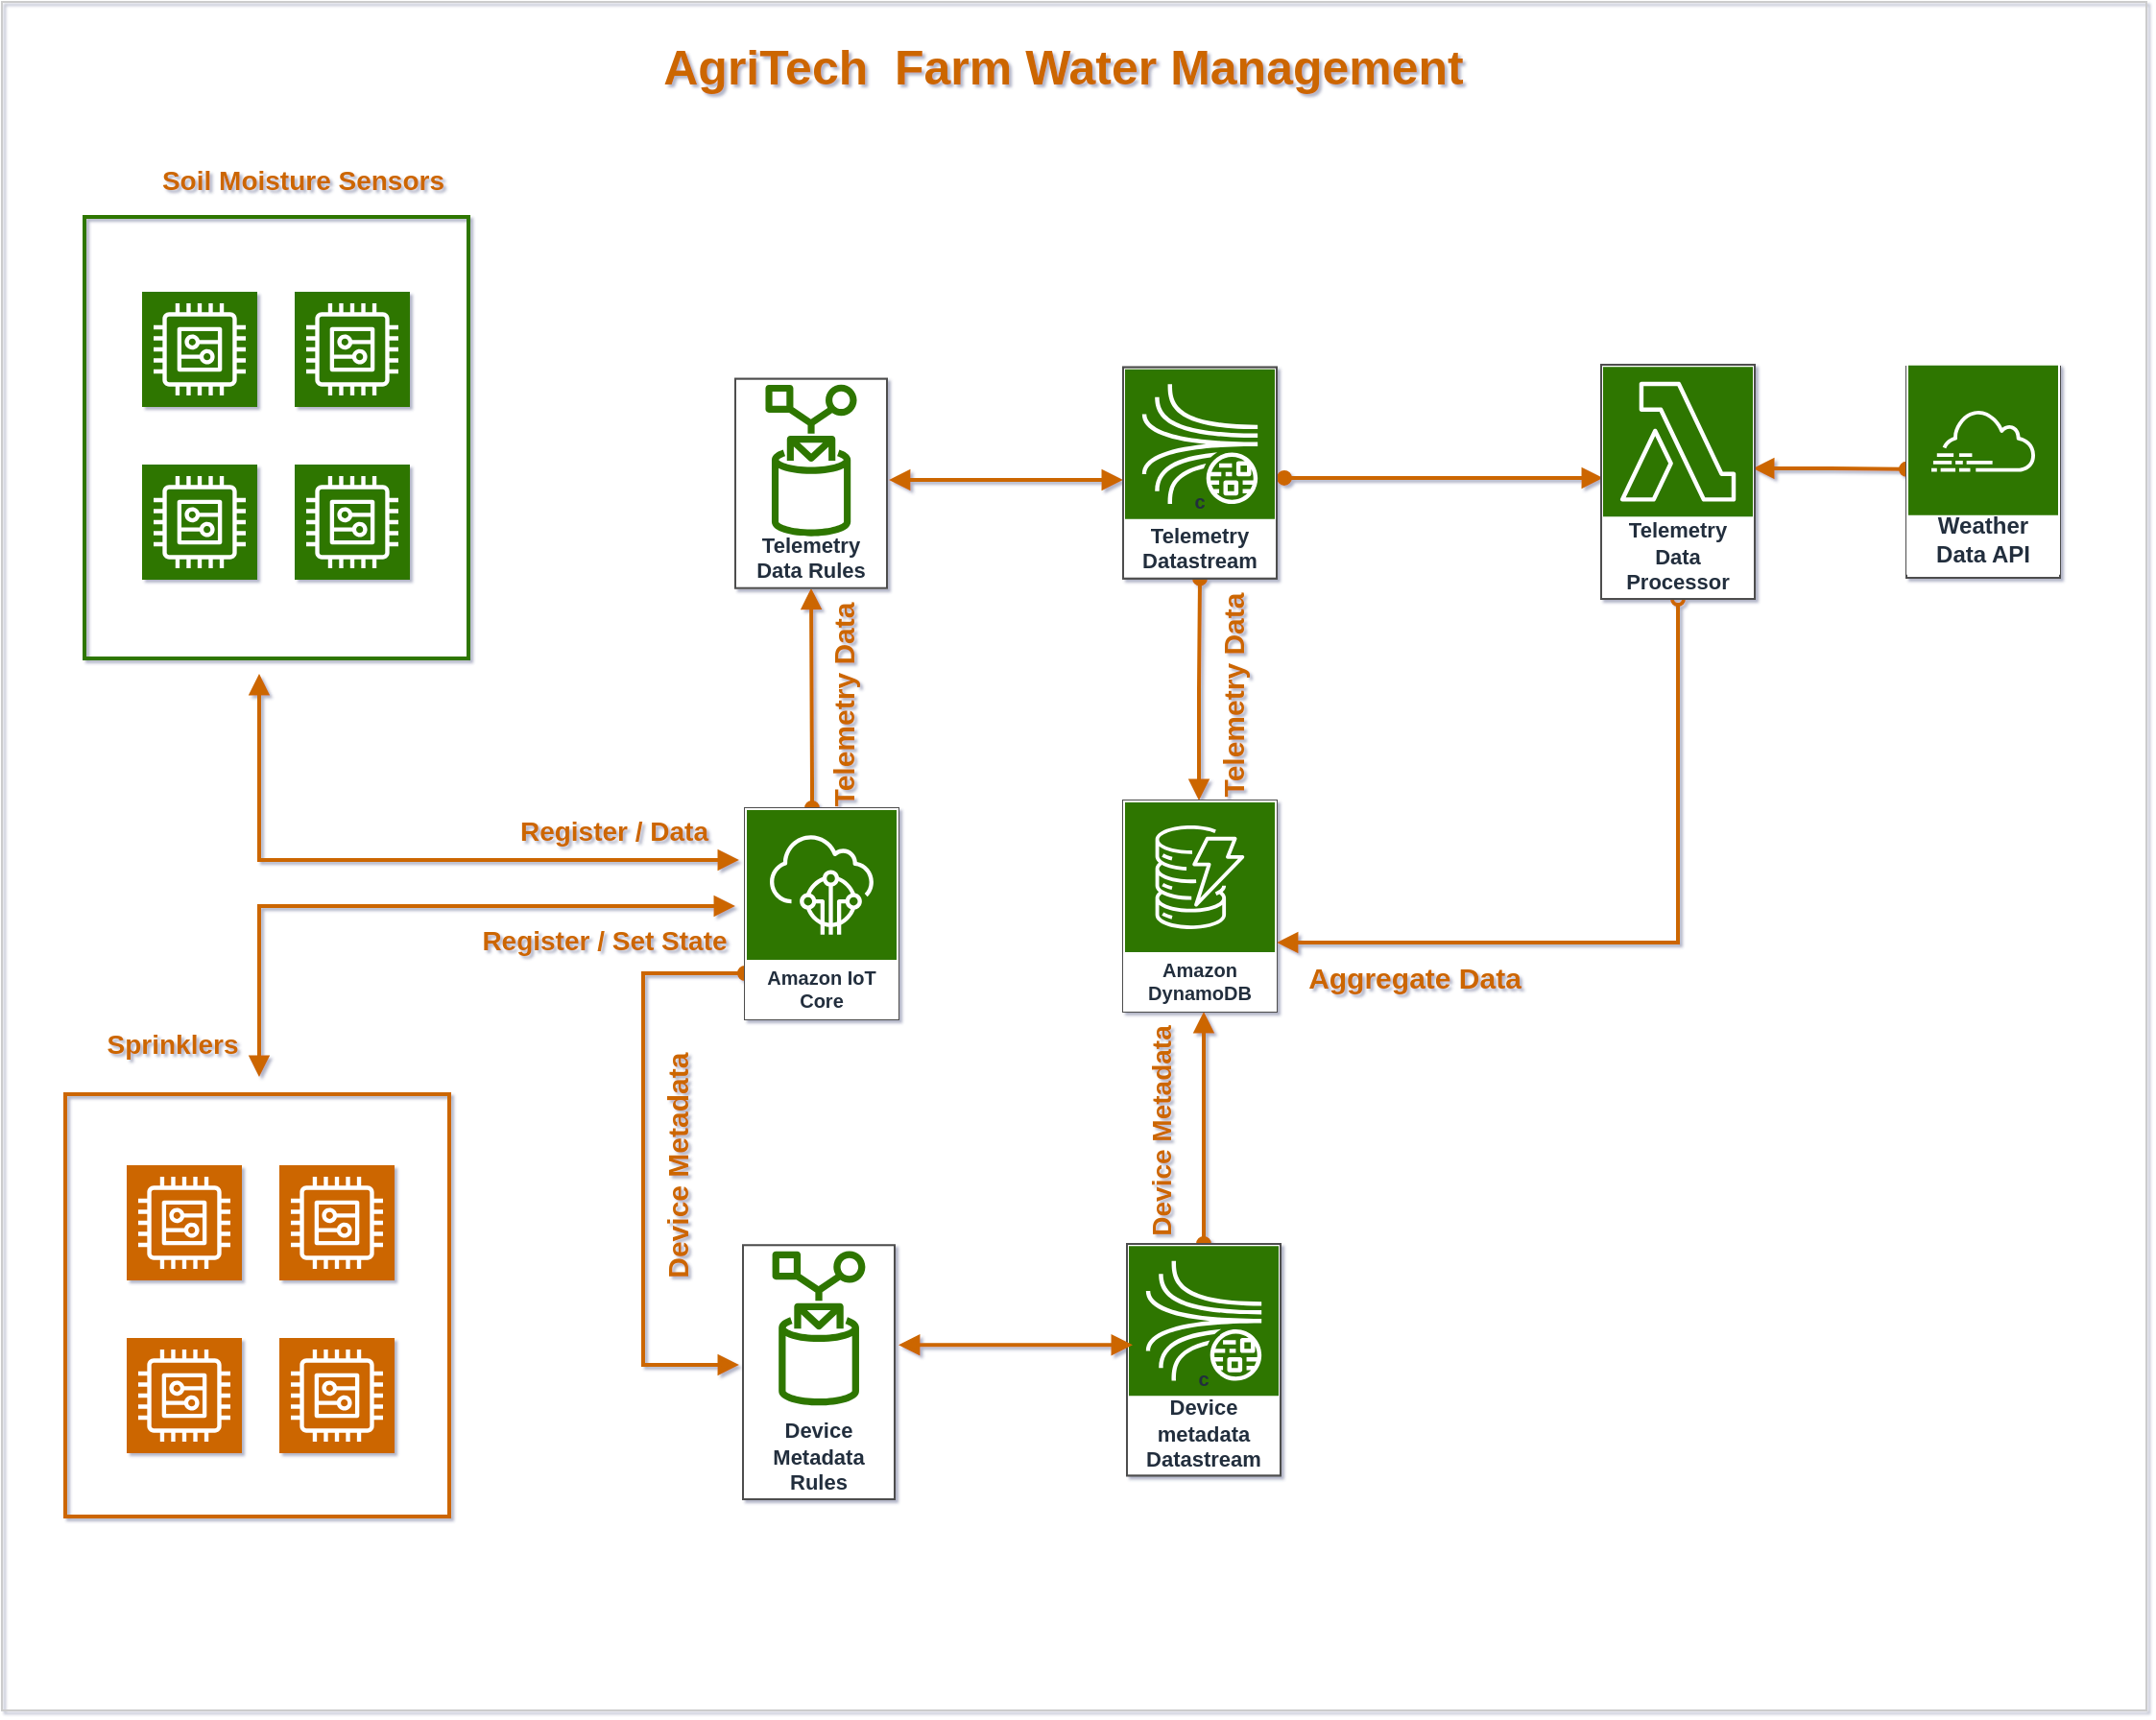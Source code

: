 <mxfile>
    <diagram id="lr-IItDiQEG14OA11sK_" name="Page-1">
        <mxGraphModel dx="1712" dy="1230" grid="1" gridSize="10" guides="1" tooltips="1" connect="1" arrows="1" fold="1" page="0" pageScale="1" pageWidth="1100" pageHeight="1700" background="none" math="0" shadow="1">
            <root>
                <mxCell id="0"/>
                <mxCell id="31" value="Untitled Layer" parent="0" visible="0"/>
                <mxCell id="33" value="" style="points=[[0,0,0],[0.25,0,0],[0.5,0,0],[0.75,0,0],[1,0,0],[0,1,0],[0.25,1,0],[0.5,1,0],[0.75,1,0],[1,1,0],[0,0.25,0],[0,0.5,0],[0,0.75,0],[1,0.25,0],[1,0.5,0],[1,0.75,0]];outlineConnect=0;fontColor=#232F3E;gradientColor=#945DF2;gradientDirection=north;fillColor=#5A30B5;strokeColor=#ffffff;dashed=0;verticalLabelPosition=bottom;verticalAlign=top;align=center;html=1;fontSize=12;fontStyle=0;aspect=fixed;shape=mxgraph.aws4.resourceIcon;resIcon=mxgraph.aws4.kinesis_data_streams;rounded=0;" parent="31" vertex="1">
                    <mxGeometry x="1010" y="450" width="78" height="78" as="geometry"/>
                </mxCell>
                <mxCell id="43" value="" style="outlineConnect=0;fontColor=#232F3E;gradientColor=none;fillColor=#3F8624;strokeColor=none;dashed=0;verticalLabelPosition=bottom;verticalAlign=top;align=center;html=1;fontSize=12;fontStyle=0;aspect=fixed;pointerEvents=1;shape=mxgraph.aws4.lambda_function;rounded=0;" parent="31" vertex="1">
                    <mxGeometry x="900" y="612" width="78" height="78" as="geometry"/>
                </mxCell>
                <mxCell id="53" value="Amazon DynamoDB" style="outlineConnect=0;fontColor=#232F3E;gradientColor=none;strokeColor=#ffffff;fillColor=#232F3E;dashed=0;verticalLabelPosition=middle;verticalAlign=bottom;align=center;html=1;whiteSpace=wrap;fontSize=10;fontStyle=1;spacing=3;shape=mxgraph.aws4.productIcon;prIcon=mxgraph.aws4.dynamodb;rounded=0;" parent="31" vertex="1">
                    <mxGeometry x="1120" y="580" width="80" height="110" as="geometry"/>
                </mxCell>
                <mxCell id="62" value="" style="points=[[0,0,0],[0.25,0,0],[0.5,0,0],[0.75,0,0],[1,0,0],[0,1,0],[0.25,1,0],[0.5,1,0],[0.75,1,0],[1,1,0],[0,0.25,0],[0,0.5,0],[0,0.75,0],[1,0.25,0],[1,0.5,0],[1,0.75,0]];outlineConnect=0;fontColor=#232F3E;gradientColor=#4D72F3;gradientDirection=north;fillColor=#3334B9;strokeColor=#ffffff;dashed=0;verticalLabelPosition=bottom;verticalAlign=top;align=center;html=1;fontSize=12;fontStyle=0;aspect=fixed;shape=mxgraph.aws4.resourceIcon;resIcon=mxgraph.aws4.dynamodb;rounded=0;" parent="31" vertex="1">
                    <mxGeometry x="1130" y="460" width="78" height="78" as="geometry"/>
                </mxCell>
                <mxCell id="64" value="" style="points=[[0,0,0],[0.25,0,0],[0.5,0,0],[0.75,0,0],[1,0,0],[0,1,0],[0.25,1,0],[0.5,1,0],[0.75,1,0],[1,1,0],[0,0.25,0],[0,0.5,0],[0,0.75,0],[1,0.25,0],[1,0.5,0],[1,0.75,0]];outlineConnect=0;fontColor=#232F3E;gradientColor=#F78E04;gradientDirection=north;fillColor=#D05C17;strokeColor=#ffffff;dashed=0;verticalLabelPosition=bottom;verticalAlign=top;align=center;html=1;fontSize=12;fontStyle=0;aspect=fixed;shape=mxgraph.aws4.resourceIcon;resIcon=mxgraph.aws4.lambda;rounded=0;" parent="31" vertex="1">
                    <mxGeometry x="910" y="480" width="78" height="78" as="geometry"/>
                </mxCell>
                <mxCell id="65" value="" style="points=[[0,0,0],[0.25,0,0],[0.5,0,0],[0.75,0,0],[1,0,0],[0,1,0],[0.25,1,0],[0.5,1,0],[0.75,1,0],[1,1,0],[0,0.25,0],[0,0.5,0],[0,0.75,0],[1,0.25,0],[1,0.5,0],[1,0.75,0]];outlineConnect=0;fontColor=#232F3E;gradientColor=#60A337;gradientDirection=north;fillColor=#277116;strokeColor=#ffffff;dashed=0;verticalLabelPosition=bottom;verticalAlign=top;align=center;html=1;fontSize=12;fontStyle=0;aspect=fixed;shape=mxgraph.aws4.resourceIcon;resIcon=mxgraph.aws4.iot_core;rounded=0;" parent="31" vertex="1">
                    <mxGeometry x="700" y="469.5" width="78" height="78" as="geometry"/>
                </mxCell>
                <mxCell id="66" value="Amazon IoT Core" style="outlineConnect=0;fontColor=#232F3E;gradientColor=none;strokeColor=#ffffff;fillColor=#232F3E;dashed=0;verticalLabelPosition=middle;verticalAlign=bottom;align=center;html=1;whiteSpace=wrap;fontSize=10;fontStyle=1;spacing=3;shape=mxgraph.aws4.productIcon;prIcon=mxgraph.aws4.iot_core;rounded=0;" parent="31" vertex="1">
                    <mxGeometry x="1020" y="580" width="80" height="110" as="geometry"/>
                </mxCell>
                <mxCell id="68" value="" style="outlineConnect=0;dashed=0;verticalLabelPosition=bottom;verticalAlign=top;align=center;html=1;shape=mxgraph.aws3.mqtt_protocol;fillColor=#5294CF;gradientColor=none;rounded=0;" parent="31" vertex="1">
                    <mxGeometry x="806.5" y="486" width="63" height="66" as="geometry"/>
                </mxCell>
                <mxCell id="69" value="" style="outlineConnect=0;dashed=0;verticalLabelPosition=bottom;verticalAlign=top;align=center;html=1;shape=mxgraph.aws3.generic;fillColor=#5294CF;gradientColor=none;rounded=0;" parent="31" vertex="1">
                    <mxGeometry x="599.5" y="468" width="79.5" height="79.5" as="geometry"/>
                </mxCell>
                <mxCell id="70" value="" style="outlineConnect=0;dashed=0;verticalLabelPosition=bottom;verticalAlign=top;align=center;html=1;shape=mxgraph.aws3.topic;fillColor=#5294CF;gradientColor=none;rounded=0;" parent="31" vertex="1">
                    <mxGeometry x="826" y="618" width="49.5" height="66" as="geometry"/>
                </mxCell>
                <mxCell id="71" value="" style="outlineConnect=0;dashed=0;verticalLabelPosition=bottom;verticalAlign=top;align=center;html=1;shape=mxgraph.aws3.monitoring;fillColor=#759C3E;gradientColor=none;rounded=0;" parent="31" vertex="1">
                    <mxGeometry x="599.5" y="601.25" width="81" height="67.5" as="geometry"/>
                </mxCell>
                <mxCell id="82" value="Generic" style="outlineConnect=0;fontColor=#232F3E;gradientColor=none;strokeColor=#232F3E;fillColor=#ffffff;dashed=0;verticalLabelPosition=bottom;verticalAlign=top;align=center;html=1;fontSize=12;fontStyle=0;aspect=fixed;shape=mxgraph.aws4.resourceIcon;resIcon=mxgraph.aws4.generic;rounded=0;" parent="31" vertex="1">
                    <mxGeometry x="709" y="618" width="60" height="60" as="geometry"/>
                </mxCell>
                <mxCell id="280" value="" style="edgeStyle=orthogonalEdgeStyle;html=1;endArrow=block;elbow=vertical;startArrow=block;startFill=1;endFill=1;strokeColor=#CC6600;rounded=0;strokeWidth=2;" parent="31" edge="1">
                    <mxGeometry width="100" relative="1" as="geometry">
                        <mxPoint x="150" y="-140" as="sourcePoint"/>
                        <mxPoint x="340" y="-111" as="targetPoint"/>
                        <Array as="points">
                            <mxPoint x="150" y="-111"/>
                        </Array>
                    </mxGeometry>
                </mxCell>
                <mxCell id="281" value="Text" style="edgeLabel;html=1;align=center;verticalAlign=middle;resizable=0;points=[];fontColor=none;noLabel=1;rounded=0;" parent="280" vertex="1" connectable="0">
                    <mxGeometry x="0.257" y="-3" relative="1" as="geometry">
                        <mxPoint as="offset"/>
                    </mxGeometry>
                </mxCell>
                <mxCell id="282" value="" style="edgeStyle=orthogonalEdgeStyle;html=1;endArrow=block;elbow=vertical;startArrow=block;startFill=1;endFill=1;strokeColor=#CC6600;rounded=0;fontColor=#009900;entryX=1;entryY=0.5;entryDx=0;entryDy=0;entryPerimeter=0;exitX=1.014;exitY=0.56;exitDx=0;exitDy=0;exitPerimeter=0;strokeWidth=2;" parent="31" edge="1">
                    <mxGeometry width="100" relative="1" as="geometry">
                        <mxPoint x="417.98" y="-311.021" as="sourcePoint"/>
                        <mxPoint x="540" y="-311" as="targetPoint"/>
                    </mxGeometry>
                </mxCell>
                <mxCell id="283" value="" style="edgeStyle=orthogonalEdgeStyle;html=1;endArrow=block;elbow=vertical;startArrow=oval;startFill=1;endFill=1;strokeColor=#CC6600;rounded=0;fontColor=#009900;entryX=0.457;entryY=1.016;entryDx=0;entryDy=0;entryPerimeter=0;exitX=0.5;exitY=0;exitDx=0;exitDy=0;exitPerimeter=0;strokeWidth=2;" parent="31" edge="1">
                    <mxGeometry width="100" relative="1" as="geometry">
                        <mxPoint x="379" y="-142" as="sourcePoint"/>
                        <mxPoint x="378.99" y="-257.98" as="targetPoint"/>
                    </mxGeometry>
                </mxCell>
                <object label="Amazon DynamoDB" id="284">
                    <mxCell style="outlineConnect=0;fontColor=#232F3E;gradientColor=none;strokeColor=#ffffff;fillColor=#2D7600;dashed=0;verticalLabelPosition=middle;verticalAlign=bottom;align=center;html=1;whiteSpace=wrap;fontSize=10;fontStyle=1;spacing=3;shape=mxgraph.aws4.productIcon;prIcon=mxgraph.aws4.dynamodb;rounded=0;" parent="31" vertex="1">
                        <mxGeometry x="540" y="-145" width="80" height="110" as="geometry"/>
                    </mxCell>
                </object>
                <mxCell id="285" value="Amazon IoT Core" style="sketch=0;outlineConnect=0;fontColor=#232F3E;gradientColor=none;strokeColor=#ffffff;fillColor=#2D7600;dashed=0;verticalLabelPosition=middle;verticalAlign=bottom;align=center;html=1;whiteSpace=wrap;fontSize=10;fontStyle=1;spacing=3;shape=mxgraph.aws4.productIcon;prIcon=mxgraph.aws4.iot_core;" parent="31" vertex="1">
                    <mxGeometry x="343" y="-141" width="80" height="110" as="geometry"/>
                </mxCell>
                <mxCell id="286" value="" style="group;strokeColor=#2D7600;fillColor=default;" parent="31" vertex="1" connectable="0">
                    <mxGeometry x="340" y="-370" width="80" height="110" as="geometry"/>
                </mxCell>
                <mxCell id="287" value="Rules" style="whiteSpace=wrap;html=1;labelBackgroundColor=none;labelBorderColor=none;fontSize=11;fontColor=#232F3E;strokeColor=#FFFFFF;fillColor=#FFFFFF;fontStyle=1;verticalAlign=bottom;" parent="286" vertex="1">
                    <mxGeometry width="80" height="110" as="geometry"/>
                </mxCell>
                <mxCell id="288" value="" style="sketch=0;outlineConnect=0;fontColor=#232F3E;gradientColor=none;fillColor=#2D7600;strokeColor=#FFFFFF;dashed=0;verticalLabelPosition=bottom;verticalAlign=bottom;align=center;html=1;fontSize=12;fontStyle=1;pointerEvents=1;shape=mxgraph.aws4.rule;shadow=0;labelBackgroundColor=default;" parent="286" vertex="1">
                    <mxGeometry y="1" width="80" height="80" as="geometry"/>
                </mxCell>
                <mxCell id="289" value="" style="edgeStyle=orthogonalEdgeStyle;html=1;endArrow=oval;elbow=vertical;startArrow=block;startFill=1;endFill=1;strokeColor=#CC6600;rounded=0;fontColor=#009900;entryX=0.457;entryY=1.016;entryDx=0;entryDy=0;entryPerimeter=0;strokeWidth=2;exitX=0.494;exitY=0;exitDx=0;exitDy=0;exitPerimeter=0;" parent="31" source="284" edge="1">
                    <mxGeometry width="100" relative="1" as="geometry">
                        <mxPoint x="580" y="-160" as="sourcePoint"/>
                        <mxPoint x="579.5" y="-260.0" as="targetPoint"/>
                        <Array as="points"/>
                    </mxGeometry>
                </mxCell>
                <mxCell id="290" value="" style="group" parent="31" vertex="1" connectable="0">
                    <mxGeometry x="540" y="-368.65" width="80" height="110" as="geometry"/>
                </mxCell>
                <mxCell id="291" value="Kinesis" style="whiteSpace=wrap;html=1;labelBackgroundColor=none;labelBorderColor=none;fontSize=11;fontColor=#232F3E;strokeColor=#FFFFFF;fillColor=#FFFFFF;fontStyle=1;verticalAlign=bottom;" parent="290" vertex="1">
                    <mxGeometry width="80" height="110" as="geometry"/>
                </mxCell>
                <mxCell id="292" value="c" style="points=[[0,0,0],[0.25,0,0],[0.5,0,0],[0.75,0,0],[1,0,0],[0,1,0],[0.25,1,0],[0.5,1,0],[0.75,1,0],[1,1,0],[0,0.25,0],[0,0.5,0],[0,0.75,0],[1,0.25,0],[1,0.5,0],[1,0.75,0]];outlineConnect=0;fontColor=#232F3E;gradientDirection=north;fillColor=#2D7600;strokeColor=#FFFFFF;dashed=0;verticalLabelPosition=middle;verticalAlign=bottom;align=center;html=1;fontSize=10;fontStyle=1;aspect=fixed;shape=mxgraph.aws4.resourceIcon;resIcon=mxgraph.aws4.kinesis_data_streams;rounded=0;rotation=0;backgroundOutline=0;whiteSpace=wrap;labelBackgroundColor=none;labelBorderColor=none;labelPosition=center;" parent="290" vertex="1">
                    <mxGeometry x="1" y="1" width="78" height="78" as="geometry"/>
                </mxCell>
                <mxCell id="293" value="" style="edgeStyle=orthogonalEdgeStyle;html=1;endArrow=block;elbow=vertical;startArrow=oval;startFill=1;endFill=1;strokeColor=#CC6600;rounded=0;fontColor=#009900;exitX=1.014;exitY=0.56;exitDx=0;exitDy=0;exitPerimeter=0;strokeWidth=2;" parent="31" edge="1">
                    <mxGeometry width="100" relative="1" as="geometry">
                        <mxPoint x="623.98" y="-316.021" as="sourcePoint"/>
                        <mxPoint x="750" y="-316" as="targetPoint"/>
                    </mxGeometry>
                </mxCell>
                <mxCell id="294" style="edgeStyle=none;html=1;fontColor=#FFFFFF;" parent="31" source="303" edge="1">
                    <mxGeometry relative="1" as="geometry">
                        <mxPoint x="750" y="-314.65" as="targetPoint"/>
                        <Array as="points">
                            <mxPoint x="750" y="-315"/>
                        </Array>
                    </mxGeometry>
                </mxCell>
                <mxCell id="295" value="Text" style="text;html=1;resizable=0;autosize=1;align=center;verticalAlign=middle;points=[];fillColor=none;strokeColor=none;rounded=0;fontColor=#FFFFFF;" parent="31" vertex="1">
                    <mxGeometry x="560" y="-90" width="40" height="20" as="geometry"/>
                </mxCell>
                <mxCell id="296" value="Text" style="text;html=1;resizable=0;autosize=1;align=center;verticalAlign=middle;points=[];fillColor=none;strokeColor=none;rounded=0;fontColor=#FFFFFF;" parent="31" vertex="1">
                    <mxGeometry x="560" y="-90" width="40" height="20" as="geometry"/>
                </mxCell>
                <mxCell id="297" value="Telemetry Data" style="rounded=0;whiteSpace=wrap;html=1;fontColor=#FFFFFF;strokeColor=none;fillColor=none;fontStyle=1;fontSize=14;" parent="31" vertex="1">
                    <mxGeometry x="580" y="-220" width="120" height="30" as="geometry"/>
                </mxCell>
                <mxCell id="298" value="" style="endArrow=classic;startArrow=classic;html=1;fontSize=14;fontColor=#FFFFFF;" parent="31" edge="1">
                    <mxGeometry width="50" height="50" relative="1" as="geometry">
                        <mxPoint x="550" y="-50" as="sourcePoint"/>
                        <mxPoint x="600" y="-100" as="targetPoint"/>
                    </mxGeometry>
                </mxCell>
                <mxCell id="299" value="" style="endArrow=classic;startArrow=classic;html=1;fontSize=14;fontColor=#FFFFFF;" parent="31" edge="1">
                    <mxGeometry width="50" height="50" relative="1" as="geometry">
                        <mxPoint x="550" y="-50" as="sourcePoint"/>
                        <mxPoint x="600" y="-100" as="targetPoint"/>
                    </mxGeometry>
                </mxCell>
                <mxCell id="300" value="" style="endArrow=classic;startArrow=classic;html=1;fontSize=14;fontColor=#FFFFFF;" parent="31" edge="1">
                    <mxGeometry width="50" height="50" relative="1" as="geometry">
                        <mxPoint x="550" y="-50" as="sourcePoint"/>
                        <mxPoint x="600" y="-100" as="targetPoint"/>
                    </mxGeometry>
                </mxCell>
                <mxCell id="301" value="" style="edgeStyle=orthogonalEdgeStyle;html=1;endArrow=oval;elbow=vertical;startArrow=block;startFill=1;endFill=0;strokeColor=#CC6600;rounded=0;fontColor=#009900;strokeWidth=2;" parent="31" source="284" edge="1">
                    <mxGeometry width="100" relative="1" as="geometry">
                        <mxPoint x="589.52" y="-135" as="sourcePoint"/>
                        <mxPoint x="790" y="-260" as="targetPoint"/>
                        <Array as="points"/>
                    </mxGeometry>
                </mxCell>
                <mxCell id="302" value="" style="group" parent="31" vertex="1" connectable="0">
                    <mxGeometry x="746" y="-369.65" width="80" height="110" as="geometry"/>
                </mxCell>
                <mxCell id="303" value="Lambda&amp;nbsp;&lt;br&gt;" style="whiteSpace=wrap;html=1;labelBackgroundColor=none;labelBorderColor=none;fontSize=11;fontColor=#232F3E;strokeColor=#FFFFFF;fillColor=#FFFFFF;fontStyle=1;verticalAlign=bottom;" parent="302" vertex="1">
                    <mxGeometry width="80" height="110" as="geometry"/>
                </mxCell>
                <mxCell id="304" value="" style="sketch=0;points=[[0,0,0],[0.25,0,0],[0.5,0,0],[0.75,0,0],[1,0,0],[0,1,0],[0.25,1,0],[0.5,1,0],[0.75,1,0],[1,1,0],[0,0.25,0],[0,0.5,0],[0,0.75,0],[1,0.25,0],[1,0.5,0],[1,0.75,0]];outlineConnect=0;fontColor=#FFFFFF;gradientDirection=north;fillColor=#2D7600;strokeColor=default;dashed=0;verticalLabelPosition=bottom;verticalAlign=bottom;align=center;fontSize=12;fontStyle=0;aspect=fixed;shape=mxgraph.aws4.resourceIcon;resIcon=mxgraph.aws4.lambda;" parent="302" vertex="1">
                    <mxGeometry x="1" y="0.65" width="78" height="78" as="geometry"/>
                </mxCell>
                <mxCell id="1" parent="0"/>
                <mxCell id="83" value="Untitled Layer" parent="0" visible="0"/>
                <mxCell id="17" value="IoT-group" parent="0" visible="0"/>
                <mxCell id="345" value="Background color" parent="0"/>
                <mxCell id="381" value="" style="whiteSpace=wrap;html=1;shadow=0;fillColor=none;strokeColor=#CCCCCC;fontColor=#333333;" parent="345" vertex="1">
                    <mxGeometry x="-54" y="-80" width="1117" height="890" as="geometry"/>
                </mxCell>
                <object label="sensor-group" id="85">
                    <mxCell parent="0"/>
                </object>
                <mxCell id="102" value="" style="rounded=0;arcSize=10;strokeColor=#2D7600;fillColor=none;gradientColor=none;strokeWidth=2;fontColor=none;noLabel=1;" parent="85" vertex="1">
                    <mxGeometry x="-11" y="32" width="200" height="230" as="geometry"/>
                </mxCell>
                <mxCell id="97" value="sensors" parent="0"/>
                <mxCell id="103" value="Generic" style="outlineConnect=0;strokeColor=#FFFFFF;fillColor=#2D7600;dashed=0;verticalLabelPosition=bottom;verticalAlign=top;align=center;html=1;fontSize=12;fontStyle=0;aspect=fixed;shape=mxgraph.aws4.resourceIcon;resIcon=mxgraph.aws4.generic;rounded=0;fontColor=none;noLabel=1;" parent="97" vertex="1">
                    <mxGeometry x="19" y="71" width="60" height="60" as="geometry"/>
                </mxCell>
                <mxCell id="104" value="Generic" style="outlineConnect=0;strokeColor=#FFFFFF;fillColor=#2D7600;dashed=0;verticalLabelPosition=bottom;verticalAlign=top;align=center;html=1;fontSize=12;fontStyle=0;aspect=fixed;shape=mxgraph.aws4.resourceIcon;resIcon=mxgraph.aws4.generic;rounded=0;fontColor=none;noLabel=1;" parent="97" vertex="1">
                    <mxGeometry x="19" y="161" width="60" height="60" as="geometry"/>
                </mxCell>
                <mxCell id="105" value="Generic" style="outlineConnect=0;strokeColor=#FFFFFF;fillColor=#2D7600;dashed=0;verticalLabelPosition=bottom;verticalAlign=top;align=center;html=1;fontSize=12;fontStyle=0;aspect=fixed;shape=mxgraph.aws4.resourceIcon;resIcon=mxgraph.aws4.generic;rounded=0;fontColor=none;noLabel=1;" parent="97" vertex="1">
                    <mxGeometry x="98.5" y="71" width="60" height="60" as="geometry"/>
                </mxCell>
                <mxCell id="106" value="Generic" style="outlineConnect=0;strokeColor=#FFFFFF;fillColor=#2D7600;dashed=0;verticalLabelPosition=bottom;verticalAlign=top;align=center;html=1;fontSize=12;fontStyle=0;aspect=fixed;shape=mxgraph.aws4.resourceIcon;resIcon=mxgraph.aws4.generic;rounded=0;fontColor=none;noLabel=1;" parent="97" vertex="1">
                    <mxGeometry x="98.5" y="161" width="60" height="60" as="geometry"/>
                </mxCell>
                <mxCell id="108" value="actuators-group" parent="0"/>
                <mxCell id="180" value="Generic group" style="fillColor=none;strokeColor=#CC6600;verticalAlign=middle;fontStyle=0;fontColor=none;rounded=0;strokeWidth=2;noLabel=1;" parent="108" vertex="1">
                    <mxGeometry x="-21" y="489" width="200" height="220" as="geometry"/>
                </mxCell>
                <mxCell id="320" value="Sprinklers" style="rounded=0;whiteSpace=wrap;html=1;fontColor=#CC6600;strokeColor=none;fillColor=none;fontStyle=1;fontSize=14;" parent="108" vertex="1">
                    <mxGeometry x="-25" y="448" width="120" height="30" as="geometry"/>
                </mxCell>
                <object label="actuators" id="119">
                    <mxCell parent="0"/>
                </object>
                <mxCell id="439" value="Generic" style="outlineConnect=0;strokeColor=#FFFFFF;fillColor=#CC6600;dashed=0;verticalLabelPosition=bottom;verticalAlign=top;align=center;html=1;fontSize=12;fontStyle=0;aspect=fixed;shape=mxgraph.aws4.resourceIcon;resIcon=mxgraph.aws4.generic;rounded=0;fontColor=none;noLabel=1;" parent="119" vertex="1">
                    <mxGeometry x="11" y="526" width="60" height="60" as="geometry"/>
                </mxCell>
                <mxCell id="440" value="Generic" style="outlineConnect=0;strokeColor=#FFFFFF;fillColor=#CC6600;dashed=0;verticalLabelPosition=bottom;verticalAlign=top;align=center;html=1;fontSize=12;fontStyle=0;aspect=fixed;shape=mxgraph.aws4.resourceIcon;resIcon=mxgraph.aws4.generic;rounded=0;fontColor=none;noLabel=1;" parent="119" vertex="1">
                    <mxGeometry x="11" y="616" width="60" height="60" as="geometry"/>
                </mxCell>
                <mxCell id="441" value="Generic" style="outlineConnect=0;strokeColor=#FFFFFF;fillColor=#CC6600;dashed=0;verticalLabelPosition=bottom;verticalAlign=top;align=center;html=1;fontSize=12;fontStyle=0;aspect=fixed;shape=mxgraph.aws4.resourceIcon;resIcon=mxgraph.aws4.generic;rounded=0;fontColor=none;noLabel=1;" parent="119" vertex="1">
                    <mxGeometry x="90.5" y="526" width="60" height="60" as="geometry"/>
                </mxCell>
                <mxCell id="442" value="Generic" style="outlineConnect=0;strokeColor=#FFFFFF;fillColor=#CC6600;dashed=0;verticalLabelPosition=bottom;verticalAlign=top;align=center;html=1;fontSize=12;fontStyle=0;aspect=fixed;shape=mxgraph.aws4.resourceIcon;resIcon=mxgraph.aws4.generic;rounded=0;fontColor=none;noLabel=1;" parent="119" vertex="1">
                    <mxGeometry x="90.5" y="616" width="60" height="60" as="geometry"/>
                </mxCell>
                <mxCell id="163" value="IoTCore" parent="0"/>
                <mxCell id="419" value="" style="edgeStyle=elbowEdgeStyle;html=1;endArrow=block;elbow=vertical;startArrow=oval;startFill=1;endFill=1;strokeColor=#CC6600;rounded=0;fontColor=#009900;strokeWidth=2;exitX=0.5;exitY=0;exitDx=0;exitDy=0;" parent="163" source="415" edge="1">
                    <mxGeometry width="100" relative="1" as="geometry">
                        <mxPoint x="572" y="520" as="sourcePoint"/>
                        <mxPoint x="572" y="446" as="targetPoint"/>
                        <Array as="points">
                            <mxPoint x="572" y="480"/>
                            <mxPoint x="596" y="500"/>
                            <mxPoint x="1006" y="525.98"/>
                            <mxPoint x="986" y="545.98"/>
                            <mxPoint x="976" y="535.98"/>
                            <mxPoint x="956" y="335.98"/>
                        </Array>
                    </mxGeometry>
                </mxCell>
                <mxCell id="418" value="" style="edgeStyle=orthogonalEdgeStyle;html=1;endArrow=oval;elbow=vertical;startArrow=block;startFill=1;endFill=1;strokeColor=#CC6600;rounded=0;fontColor=#009900;strokeWidth=2;" parent="163" target="202" edge="1">
                    <mxGeometry width="100" relative="1" as="geometry">
                        <mxPoint x="330" y="630" as="sourcePoint"/>
                        <mxPoint x="320" y="426" as="targetPoint"/>
                        <Array as="points">
                            <mxPoint x="280" y="630"/>
                            <mxPoint x="280" y="426"/>
                        </Array>
                    </mxGeometry>
                </mxCell>
                <mxCell id="408" value="" style="edgeStyle=orthogonalEdgeStyle;html=1;endArrow=oval;elbow=vertical;startArrow=block;startFill=1;endFill=1;strokeColor=#CC6600;rounded=0;fontColor=#009900;strokeWidth=2;exitX=0.988;exitY=0.443;exitDx=0;exitDy=0;exitPerimeter=0;" parent="163" source="324" target="407" edge="1">
                    <mxGeometry width="100" relative="1" as="geometry">
                        <mxPoint x="900" y="196.35" as="sourcePoint"/>
                        <mxPoint x="900" y="116.35" as="targetPoint"/>
                        <Array as="points"/>
                    </mxGeometry>
                </mxCell>
                <mxCell id="185" value="" style="edgeStyle=orthogonalEdgeStyle;html=1;endArrow=block;elbow=vertical;startArrow=block;startFill=1;endFill=1;strokeColor=#CC6600;rounded=0;strokeWidth=2;" parent="163" edge="1">
                    <mxGeometry width="100" relative="1" as="geometry">
                        <mxPoint x="80" y="270" as="sourcePoint"/>
                        <mxPoint x="330" y="367" as="targetPoint"/>
                        <Array as="points">
                            <mxPoint x="80" y="367"/>
                        </Array>
                    </mxGeometry>
                </mxCell>
                <mxCell id="186" value="Text" style="edgeLabel;html=1;align=center;verticalAlign=middle;resizable=0;points=[];fontColor=none;noLabel=1;rounded=0;" parent="185" vertex="1" connectable="0">
                    <mxGeometry x="0.257" y="-3" relative="1" as="geometry">
                        <mxPoint y="11" as="offset"/>
                    </mxGeometry>
                </mxCell>
                <mxCell id="190" value="" style="edgeStyle=orthogonalEdgeStyle;html=1;endArrow=block;elbow=vertical;startArrow=block;startFill=1;endFill=1;strokeColor=#CC6600;rounded=0;fontColor=#009900;fillColor=#60a917;strokeWidth=2;" parent="163" edge="1">
                    <mxGeometry width="100" relative="1" as="geometry">
                        <mxPoint x="80" y="480" as="sourcePoint"/>
                        <mxPoint x="328" y="391" as="targetPoint"/>
                        <Array as="points">
                            <mxPoint x="80" y="391"/>
                        </Array>
                    </mxGeometry>
                </mxCell>
                <mxCell id="197" value="" style="edgeStyle=orthogonalEdgeStyle;html=1;endArrow=block;elbow=vertical;startArrow=block;startFill=1;endFill=1;strokeColor=#CC6600;rounded=0;fontColor=#009900;entryX=1;entryY=0.5;entryDx=0;entryDy=0;entryPerimeter=0;exitX=1.014;exitY=0.56;exitDx=0;exitDy=0;exitPerimeter=0;strokeWidth=2;" parent="163" edge="1">
                    <mxGeometry width="100" relative="1" as="geometry">
                        <mxPoint x="407.98" y="168.979" as="sourcePoint"/>
                        <mxPoint x="530" y="169" as="targetPoint"/>
                    </mxGeometry>
                </mxCell>
                <mxCell id="198" value="" style="edgeStyle=orthogonalEdgeStyle;html=1;endArrow=block;elbow=vertical;startArrow=oval;startFill=1;endFill=1;strokeColor=#CC6600;rounded=0;fontColor=#009900;strokeWidth=2;entryX=0.5;entryY=1;entryDx=0;entryDy=0;" parent="163" target="338" edge="1">
                    <mxGeometry width="100" relative="1" as="geometry">
                        <mxPoint x="368" y="340" as="sourcePoint"/>
                        <mxPoint x="369" y="270" as="targetPoint"/>
                        <Array as="points">
                            <mxPoint x="368" y="328"/>
                            <mxPoint x="368" y="279"/>
                        </Array>
                    </mxGeometry>
                </mxCell>
                <mxCell id="215" value="" style="edgeStyle=orthogonalEdgeStyle;html=1;endArrow=oval;elbow=vertical;startArrow=block;startFill=1;endFill=1;strokeColor=#CC6600;rounded=0;fontColor=#009900;entryX=0.5;entryY=1;entryDx=0;entryDy=0;strokeWidth=2;exitX=0.494;exitY=0;exitDx=0;exitDy=0;exitPerimeter=0;" parent="163" source="201" target="210" edge="1">
                    <mxGeometry width="100" relative="1" as="geometry">
                        <mxPoint x="570" y="310" as="sourcePoint"/>
                        <mxPoint x="569.5" y="210.0" as="targetPoint"/>
                        <Array as="points"/>
                    </mxGeometry>
                </mxCell>
                <mxCell id="230" value="" style="edgeStyle=orthogonalEdgeStyle;html=1;endArrow=block;elbow=vertical;startArrow=oval;startFill=1;endFill=1;strokeColor=#CC6600;rounded=0;fontColor=#009900;exitX=1.014;exitY=0.56;exitDx=0;exitDy=0;exitPerimeter=0;strokeWidth=2;" parent="163" edge="1">
                    <mxGeometry width="100" relative="1" as="geometry">
                        <mxPoint x="613.98" y="167.979" as="sourcePoint"/>
                        <mxPoint x="780" y="168" as="targetPoint"/>
                    </mxGeometry>
                </mxCell>
                <mxCell id="235" value="Telemetry Data" style="rounded=0;whiteSpace=wrap;html=1;fontColor=#CC6600;strokeColor=none;fillColor=none;fontStyle=1;fontSize=15;rotation=-90;" parent="163" vertex="1">
                    <mxGeometry x="527" y="266" width="120" height="30" as="geometry"/>
                </mxCell>
                <mxCell id="240" value="" style="edgeStyle=orthogonalEdgeStyle;html=1;endArrow=oval;elbow=vertical;startArrow=block;startFill=1;endFill=0;strokeColor=#CC6600;rounded=0;fontColor=#009900;strokeWidth=2;entryX=0.5;entryY=1;entryDx=0;entryDy=0;" parent="163" source="201" target="324" edge="1">
                    <mxGeometry width="100" relative="1" as="geometry">
                        <mxPoint x="579.52" y="335" as="sourcePoint"/>
                        <mxPoint x="780" y="210" as="targetPoint"/>
                        <Array as="points">
                            <mxPoint x="819" y="410"/>
                        </Array>
                    </mxGeometry>
                </mxCell>
                <mxCell id="306" value="Aggregate Data" style="rounded=0;whiteSpace=wrap;html=1;fontColor=#CC6600;strokeColor=none;fillColor=none;fontStyle=1;fontSize=15;" parent="163" vertex="1">
                    <mxGeometry x="622" y="413" width="120" height="30" as="geometry"/>
                </mxCell>
                <mxCell id="319" value="Soil Moisture Sensors" style="rounded=0;whiteSpace=wrap;html=1;fontColor=#CC6600;strokeColor=none;fillColor=none;fontStyle=1;fontSize=14;" parent="163" vertex="1">
                    <mxGeometry x="18" y="-2" width="170" height="30" as="geometry"/>
                </mxCell>
                <mxCell id="326" value="" style="group" parent="163" vertex="1" connectable="0">
                    <mxGeometry x="779" y="109" width="80" height="122" as="geometry"/>
                </mxCell>
                <mxCell id="323" value="" style="group;strokeColor=#FFFFFF;container=0;" parent="326" vertex="1" connectable="0">
                    <mxGeometry width="80" height="122" as="geometry"/>
                </mxCell>
                <mxCell id="324" value="Telemetry Data Processor" style="whiteSpace=wrap;html=1;labelBackgroundColor=none;labelBorderColor=none;fontSize=11;fontColor=#232F3E;strokeColor=#4D4D4D;fillColor=#FFFFFF;fontStyle=1;verticalAlign=bottom;backgroundOutline=1;" parent="326" vertex="1">
                    <mxGeometry width="80" height="122" as="geometry"/>
                </mxCell>
                <mxCell id="325" value="" style="sketch=0;points=[[0,0,0],[0.25,0,0],[0.5,0,0],[0.75,0,0],[1,0,0],[0,1,0],[0.25,1,0],[0.5,1,0],[0.75,1,0],[1,1,0],[0,0.25,0],[0,0.5,0],[0,0.75,0],[1,0.25,0],[1,0.5,0],[1,0.75,0]];outlineConnect=0;fontColor=#FFFFFF;gradientDirection=north;fillColor=#2D7600;strokeColor=#FFFFFF;dashed=0;verticalLabelPosition=bottom;verticalAlign=bottom;align=center;fontSize=12;fontStyle=0;aspect=fixed;shape=mxgraph.aws4.resourceIcon;resIcon=mxgraph.aws4.lambda;" parent="326" vertex="1">
                    <mxGeometry x="1" y="1.109" width="78" height="78" as="geometry"/>
                </mxCell>
                <mxCell id="331" value="" style="group" parent="163" vertex="1" connectable="0">
                    <mxGeometry x="530" y="336" width="80" height="110" as="geometry"/>
                </mxCell>
                <mxCell id="327" value="" style="group" parent="331" vertex="1" connectable="0">
                    <mxGeometry width="80" height="110" as="geometry"/>
                </mxCell>
                <mxCell id="328" value="" style="group;strokeColor=#FFFFFF;container=0;" parent="327" vertex="1" connectable="0">
                    <mxGeometry width="80" height="110" as="geometry"/>
                </mxCell>
                <mxCell id="329" value="" style="whiteSpace=wrap;html=1;labelBackgroundColor=none;labelBorderColor=none;fontSize=11;fontColor=#232F3E;strokeColor=#4D4D4D;fillColor=#FFFFFF;fontStyle=1;verticalAlign=bottom;backgroundOutline=1;" parent="327" vertex="1">
                    <mxGeometry width="80" height="110" as="geometry"/>
                </mxCell>
                <object label="Amazon DynamoDB" id="201">
                    <mxCell style="outlineConnect=0;fontColor=#232F3E;gradientColor=none;strokeColor=#FFFFFF;fillColor=#2D7600;dashed=0;verticalLabelPosition=middle;verticalAlign=bottom;align=center;html=1;whiteSpace=wrap;fontSize=10;fontStyle=1;spacing=3;shape=mxgraph.aws4.productIcon;prIcon=mxgraph.aws4.dynamodb;rounded=0;" parent="331" vertex="1">
                        <mxGeometry width="80" height="110" as="geometry"/>
                    </mxCell>
                </object>
                <mxCell id="342" value="" style="group" parent="163" vertex="1" connectable="0">
                    <mxGeometry x="530" y="110.35" width="80" height="110" as="geometry"/>
                </mxCell>
                <mxCell id="227" value="" style="group;strokeColor=#4D4D4D;container=0;" parent="342" vertex="1" connectable="0">
                    <mxGeometry width="80" height="110" as="geometry"/>
                </mxCell>
                <mxCell id="210" value="Telemetry Datastream" style="whiteSpace=wrap;html=1;labelBackgroundColor=none;labelBorderColor=none;fontSize=11;fontColor=#232F3E;strokeColor=#4D4D4D;fillColor=#FFFFFF;fontStyle=1;verticalAlign=bottom;" parent="342" vertex="1">
                    <mxGeometry width="80" height="110" as="geometry"/>
                </mxCell>
                <mxCell id="205" value="c" style="points=[[0,0,0],[0.25,0,0],[0.5,0,0],[0.75,0,0],[1,0,0],[0,1,0],[0.25,1,0],[0.5,1,0],[0.75,1,0],[1,1,0],[0,0.25,0],[0,0.5,0],[0,0.75,0],[1,0.25,0],[1,0.5,0],[1,0.75,0]];outlineConnect=0;fontColor=#232F3E;gradientDirection=north;fillColor=#2D7600;strokeColor=#FFFFFF;dashed=0;verticalLabelPosition=middle;verticalAlign=bottom;align=center;html=1;fontSize=10;fontStyle=1;aspect=fixed;shape=mxgraph.aws4.resourceIcon;resIcon=mxgraph.aws4.kinesis_data_streams;rounded=0;rotation=0;backgroundOutline=0;whiteSpace=wrap;labelBackgroundColor=none;labelBorderColor=none;labelPosition=center;" parent="342" vertex="1">
                    <mxGeometry x="1" y="1" width="78" height="78" as="geometry"/>
                </mxCell>
                <mxCell id="336" value="" style="group;strokeColor=#4D4D4D;" parent="163" vertex="1" connectable="0">
                    <mxGeometry x="328" y="116.35" width="79" height="109" as="geometry"/>
                </mxCell>
                <mxCell id="337" value="" style="group;strokeColor=#FFFFFF;container=0;" parent="336" vertex="1" connectable="0">
                    <mxGeometry width="79" height="109" as="geometry"/>
                </mxCell>
                <mxCell id="338" value="Telemetry Data Rules" style="whiteSpace=wrap;html=1;labelBackgroundColor=none;labelBorderColor=none;fontSize=11;fontColor=#232F3E;strokeColor=#4D4D4D;fillColor=#FFFFFF;fontStyle=1;verticalAlign=bottom;backgroundOutline=1;" parent="336" vertex="1">
                    <mxGeometry width="79" height="109" as="geometry"/>
                </mxCell>
                <mxCell id="212" value="" style="sketch=0;outlineConnect=0;fontColor=#232F3E;gradientColor=none;fillColor=#2D7600;strokeColor=#FFFFFF;dashed=0;verticalLabelPosition=bottom;verticalAlign=bottom;align=center;html=1;fontSize=12;fontStyle=1;pointerEvents=1;shape=mxgraph.aws4.rule;shadow=0;labelBackgroundColor=default;" parent="336" vertex="1">
                    <mxGeometry y="3" width="79" height="79" as="geometry"/>
                </mxCell>
                <mxCell id="399" value="Register / Data" style="rounded=0;whiteSpace=wrap;html=1;fontColor=#CC6600;strokeColor=none;fillColor=none;fontStyle=1;fontSize=14;" parent="163" vertex="1">
                    <mxGeometry x="205" y="337" width="120" height="30" as="geometry"/>
                </mxCell>
                <mxCell id="335" value="" style="group" parent="163" vertex="1" connectable="0">
                    <mxGeometry x="333" y="340" width="80" height="110" as="geometry"/>
                </mxCell>
                <mxCell id="332" value="" style="group" parent="335" vertex="1" connectable="0">
                    <mxGeometry width="80" height="110" as="geometry"/>
                </mxCell>
                <mxCell id="333" value="" style="group;strokeColor=#FFFFFF;container=0;" parent="332" vertex="1" connectable="0">
                    <mxGeometry width="80" height="110" as="geometry"/>
                </mxCell>
                <mxCell id="334" value="" style="whiteSpace=wrap;html=1;labelBackgroundColor=none;labelBorderColor=none;fontSize=11;fontColor=#232F3E;strokeColor=#4D4D4D;fillColor=#FFFFFF;fontStyle=1;verticalAlign=bottom;backgroundOutline=1;" parent="332" vertex="1">
                    <mxGeometry width="80" height="110" as="geometry"/>
                </mxCell>
                <mxCell id="202" value="Amazon IoT Core" style="sketch=0;outlineConnect=0;fontColor=#232F3E;gradientColor=none;strokeColor=#ffffff;fillColor=#2D7600;dashed=0;verticalLabelPosition=middle;verticalAlign=bottom;align=center;html=1;whiteSpace=wrap;fontSize=10;fontStyle=1;spacing=3;shape=mxgraph.aws4.productIcon;prIcon=mxgraph.aws4.iot_core;" parent="335" vertex="1">
                    <mxGeometry width="80" height="110" as="geometry"/>
                </mxCell>
                <mxCell id="402" value="Device Metadata" style="rounded=0;whiteSpace=wrap;html=1;fontColor=#CC6600;strokeColor=none;fillColor=none;fontStyle=1;fontSize=15;rotation=-90;" parent="163" vertex="1">
                    <mxGeometry x="232" y="510" width="131" height="32.17" as="geometry"/>
                </mxCell>
                <mxCell id="403" value="Telemetry Data" style="rounded=0;whiteSpace=wrap;html=1;fontColor=#CC6600;strokeColor=none;fillColor=none;fontStyle=1;fontSize=15;rotation=-90;" parent="163" vertex="1">
                    <mxGeometry x="324" y="271" width="120" height="30" as="geometry"/>
                </mxCell>
                <mxCell id="409" value="" style="group;strokeColor=#4D4D4D;fontSize=12;" parent="163" vertex="1" connectable="0">
                    <mxGeometry x="332" y="567.65" width="79" height="132.35" as="geometry"/>
                </mxCell>
                <mxCell id="410" value="" style="group;strokeColor=#FFFFFF;container=0;" parent="409" vertex="1" connectable="0">
                    <mxGeometry width="79" height="110.97" as="geometry"/>
                </mxCell>
                <mxCell id="411" value="Device Metadata Rules" style="whiteSpace=wrap;html=1;labelBackgroundColor=none;labelBorderColor=none;fontSize=11;fontColor=#232F3E;strokeColor=#4D4D4D;fillColor=#FFFFFF;fontStyle=1;verticalAlign=bottom;backgroundOutline=1;" parent="409" vertex="1">
                    <mxGeometry width="79" height="132.35" as="geometry"/>
                </mxCell>
                <mxCell id="412" value="" style="sketch=0;outlineConnect=0;fontColor=#232F3E;gradientColor=none;fillColor=#2D7600;strokeColor=#FFFFFF;dashed=0;verticalLabelPosition=bottom;verticalAlign=bottom;align=center;html=1;fontSize=12;fontStyle=1;pointerEvents=1;shape=mxgraph.aws4.rule;shadow=0;labelBackgroundColor=default;" parent="409" vertex="1">
                    <mxGeometry y="3.054" width="79" height="80.428" as="geometry"/>
                </mxCell>
                <mxCell id="413" value="" style="group" parent="163" vertex="1" connectable="0">
                    <mxGeometry x="532" y="567" width="80" height="120.65" as="geometry"/>
                </mxCell>
                <mxCell id="414" value="" style="group;strokeColor=#4D4D4D;container=0;" parent="413" vertex="1" connectable="0">
                    <mxGeometry width="80" height="120.65" as="geometry"/>
                </mxCell>
                <mxCell id="415" value="Device metadata Datastream" style="whiteSpace=wrap;html=1;labelBackgroundColor=none;labelBorderColor=none;fontSize=11;fontColor=#232F3E;strokeColor=#4D4D4D;fillColor=#FFFFFF;fontStyle=1;verticalAlign=bottom;" parent="413" vertex="1">
                    <mxGeometry width="80" height="120.65" as="geometry"/>
                </mxCell>
                <mxCell id="416" value="c" style="points=[[0,0,0],[0.25,0,0],[0.5,0,0],[0.75,0,0],[1,0,0],[0,1,0],[0.25,1,0],[0.5,1,0],[0.75,1,0],[1,1,0],[0,0.25,0],[0,0.5,0],[0,0.75,0],[1,0.25,0],[1,0.5,0],[1,0.75,0]];outlineConnect=0;fontColor=#232F3E;gradientDirection=north;fillColor=#2D7600;strokeColor=#FFFFFF;dashed=0;verticalLabelPosition=middle;verticalAlign=bottom;align=center;html=1;fontSize=10;fontStyle=1;aspect=fixed;shape=mxgraph.aws4.resourceIcon;resIcon=mxgraph.aws4.kinesis_data_streams;rounded=0;rotation=0;backgroundOutline=0;whiteSpace=wrap;labelBackgroundColor=none;labelBorderColor=none;labelPosition=center;" parent="413" vertex="1">
                    <mxGeometry x="1" y="1.097" width="78" height="78" as="geometry"/>
                </mxCell>
                <mxCell id="417" value="" style="edgeStyle=orthogonalEdgeStyle;html=1;endArrow=block;elbow=vertical;startArrow=block;startFill=1;endFill=1;strokeColor=#CC6600;rounded=0;fontColor=#009900;entryX=1;entryY=0.5;entryDx=0;entryDy=0;entryPerimeter=0;exitX=1.014;exitY=0.56;exitDx=0;exitDy=0;exitPerimeter=0;strokeWidth=2;" parent="163" edge="1">
                    <mxGeometry width="100" relative="1" as="geometry">
                        <mxPoint x="412.98" y="619.629" as="sourcePoint"/>
                        <mxPoint x="535" y="619.65" as="targetPoint"/>
                        <Array as="points">
                            <mxPoint x="500" y="620"/>
                            <mxPoint x="500" y="620"/>
                        </Array>
                    </mxGeometry>
                </mxCell>
                <mxCell id="421" value="Device Metadata" style="rounded=0;whiteSpace=wrap;html=1;fontColor=#CC6600;strokeColor=none;fillColor=none;fontStyle=1;fontSize=14;rotation=-90;" parent="163" vertex="1">
                    <mxGeometry x="490" y="493" width="120" height="30" as="geometry"/>
                </mxCell>
                <mxCell id="422" value="Register / Set State" style="rounded=0;whiteSpace=wrap;html=1;fontColor=#CC6600;strokeColor=none;fillColor=none;fontStyle=1;fontSize=14;" parent="163" vertex="1">
                    <mxGeometry x="190" y="394" width="140" height="30" as="geometry"/>
                </mxCell>
                <mxCell id="438" value="" style="group" parent="163" vertex="1" connectable="0">
                    <mxGeometry x="938" y="108.35" width="80" height="111.65" as="geometry"/>
                </mxCell>
                <mxCell id="434" value="" style="group" parent="438" vertex="1" connectable="0">
                    <mxGeometry y="1.65" width="80" height="110" as="geometry"/>
                </mxCell>
                <mxCell id="435" value="" style="group;strokeColor=#FFFFFF;container=0;" parent="434" vertex="1" connectable="0">
                    <mxGeometry width="80" height="110" as="geometry"/>
                </mxCell>
                <mxCell id="436" value="" style="whiteSpace=wrap;html=1;labelBackgroundColor=none;labelBorderColor=none;fontSize=11;fontColor=#232F3E;strokeColor=#4D4D4D;fillColor=#FFFFFF;fontStyle=1;verticalAlign=bottom;backgroundOutline=1;" parent="434" vertex="1">
                    <mxGeometry width="80" height="110" as="geometry"/>
                </mxCell>
                <mxCell id="407" value="Weather Data API" style="sketch=0;outlineConnect=0;fontColor=#232F3E;gradientColor=none;strokeColor=#ffffff;fillColor=#2D7600;dashed=0;verticalLabelPosition=middle;verticalAlign=bottom;align=center;html=1;whiteSpace=wrap;fontSize=12;fontStyle=1;spacing=3;shape=mxgraph.aws4.productIcon;prIcon=mxgraph.aws4.cloudtrail;shadow=0;" parent="438" vertex="1">
                    <mxGeometry width="80" height="110" as="geometry"/>
                </mxCell>
                <mxCell id="443" value="AgriTech&amp;nbsp; Farm Water Management" style="rounded=0;whiteSpace=wrap;html=1;fontColor=#CC6600;strokeColor=none;fillColor=none;fontStyle=1;fontSize=25;" parent="163" vertex="1">
                    <mxGeometry x="274" y="-62" width="450" height="30" as="geometry"/>
                </mxCell>
                <mxCell id="311" value="Analytics" parent="0" visible="0"/>
                <mxCell id="312" value="" style="group" parent="311" vertex="1" connectable="0">
                    <mxGeometry x="750" y="470" width="80" height="110" as="geometry"/>
                </mxCell>
                <mxCell id="313" value="Analytics" style="whiteSpace=wrap;html=1;labelBackgroundColor=none;labelBorderColor=none;fontSize=11;fontColor=#232F3E;strokeColor=#FFFFFF;fillColor=#FFFFFF;fontStyle=1;verticalAlign=bottom;" parent="312" vertex="1">
                    <mxGeometry width="80" height="110" as="geometry"/>
                </mxCell>
                <mxCell id="314" value="" style="sketch=0;points=[[0,0,0],[0.25,0,0],[0.5,0,0],[0.75,0,0],[1,0,0],[0,1,0],[0.25,1,0],[0.5,1,0],[0.75,1,0],[1,1,0],[0,0.25,0],[0,0.5,0],[0,0.75,0],[1,0.25,0],[1,0.5,0],[1,0.75,0]];outlineConnect=0;fontColor=#232F3E;gradientColor=#60A337;gradientDirection=north;fillColor=#277116;strokeColor=#ffffff;dashed=0;verticalLabelPosition=bottom;verticalAlign=top;align=center;html=1;fontSize=12;fontStyle=0;aspect=fixed;shape=mxgraph.aws4.resourceIcon;resIcon=mxgraph.aws4.iot_analytics;" parent="312" vertex="1">
                    <mxGeometry x="1" y="1.0" width="78" height="78" as="geometry"/>
                </mxCell>
                <mxCell id="316" value="" style="edgeStyle=orthogonalEdgeStyle;html=1;endArrow=block;elbow=vertical;startArrow=oval;startFill=1;endFill=1;strokeColor=#CC6600;rounded=0;fontColor=#009900;strokeWidth=2;entryX=0.013;entryY=0.618;entryDx=0;entryDy=0;entryPerimeter=0;" parent="311" target="313" edge="1">
                    <mxGeometry width="100" relative="1" as="geometry">
                        <mxPoint x="570" y="440" as="sourcePoint"/>
                        <mxPoint x="750" y="224" as="targetPoint"/>
                        <Array as="points">
                            <mxPoint x="570" y="538"/>
                        </Array>
                    </mxGeometry>
                </mxCell>
            </root>
        </mxGraphModel>
    </diagram>
</mxfile>